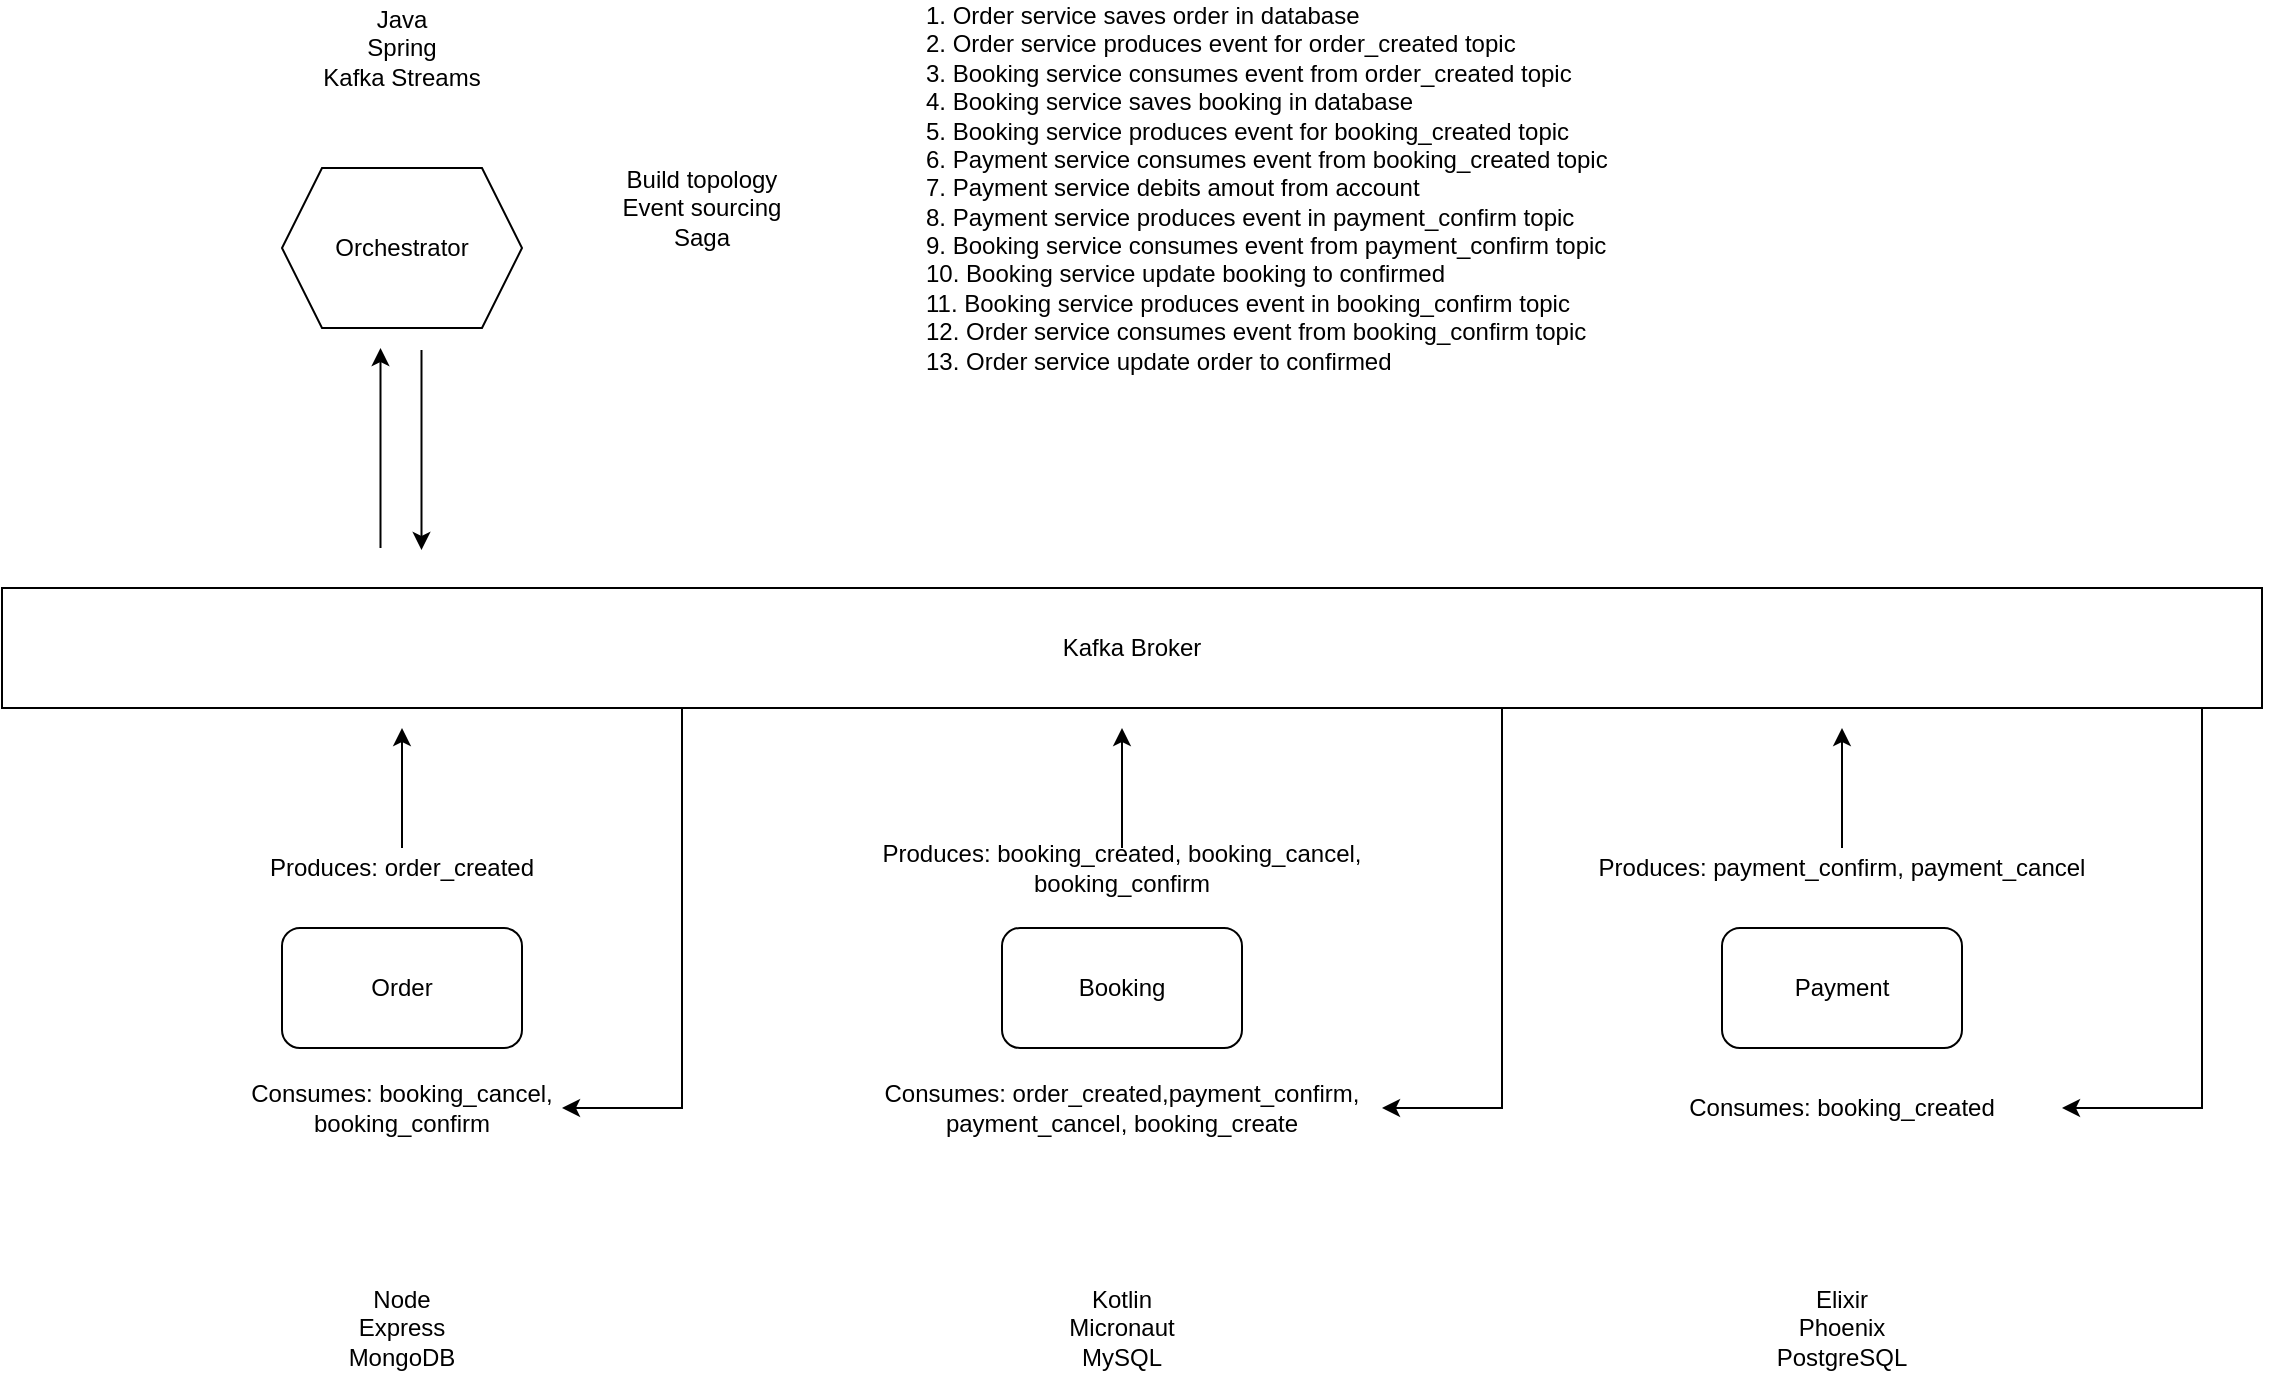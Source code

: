 <mxfile version="14.5.1" type="device"><diagram id="hHXDwUUkdGpZX08eoMJF" name="Page-1"><mxGraphModel dx="1422" dy="856" grid="1" gridSize="10" guides="1" tooltips="1" connect="1" arrows="1" fold="1" page="1" pageScale="1" pageWidth="1169" pageHeight="827" math="0" shadow="0"><root><mxCell id="0"/><mxCell id="1" parent="0"/><mxCell id="_GCLpxOmvPq3SWYbRsv9-1" value="Order" style="rounded=1;whiteSpace=wrap;html=1;" vertex="1" parent="1"><mxGeometry x="160" y="540" width="120" height="60" as="geometry"/></mxCell><mxCell id="_GCLpxOmvPq3SWYbRsv9-3" value="Booking" style="rounded=1;whiteSpace=wrap;html=1;" vertex="1" parent="1"><mxGeometry x="520" y="540" width="120" height="60" as="geometry"/></mxCell><mxCell id="_GCLpxOmvPq3SWYbRsv9-5" value="Payment" style="rounded=1;whiteSpace=wrap;html=1;" vertex="1" parent="1"><mxGeometry x="880" y="540" width="120" height="60" as="geometry"/></mxCell><mxCell id="_GCLpxOmvPq3SWYbRsv9-6" value="Kotlin&lt;br&gt;Micronaut&lt;br&gt;MySQL" style="text;html=1;strokeColor=none;fillColor=none;align=center;verticalAlign=middle;whiteSpace=wrap;rounded=0;" vertex="1" parent="1"><mxGeometry x="560" y="730" width="40" height="20" as="geometry"/></mxCell><mxCell id="_GCLpxOmvPq3SWYbRsv9-7" value="Elixir&lt;br&gt;Phoenix&lt;br&gt;PostgreSQL" style="text;html=1;strokeColor=none;fillColor=none;align=center;verticalAlign=middle;whiteSpace=wrap;rounded=0;" vertex="1" parent="1"><mxGeometry x="920" y="730" width="40" height="20" as="geometry"/></mxCell><mxCell id="_GCLpxOmvPq3SWYbRsv9-9" value="Node&lt;br&gt;Express&lt;br&gt;MongoDB" style="text;html=1;strokeColor=none;fillColor=none;align=center;verticalAlign=middle;whiteSpace=wrap;rounded=0;" vertex="1" parent="1"><mxGeometry x="200" y="730" width="40" height="20" as="geometry"/></mxCell><mxCell id="_GCLpxOmvPq3SWYbRsv9-31" style="edgeStyle=orthogonalEdgeStyle;rounded=0;orthogonalLoop=1;jettySize=auto;html=1;" edge="1" parent="1" source="_GCLpxOmvPq3SWYbRsv9-10"><mxGeometry relative="1" as="geometry"><mxPoint x="220" y="440" as="targetPoint"/></mxGeometry></mxCell><mxCell id="_GCLpxOmvPq3SWYbRsv9-10" value="Produces: order_created" style="text;html=1;strokeColor=none;fillColor=none;align=center;verticalAlign=middle;whiteSpace=wrap;rounded=0;" vertex="1" parent="1"><mxGeometry x="140" y="500" width="160" height="20" as="geometry"/></mxCell><mxCell id="_GCLpxOmvPq3SWYbRsv9-32" style="edgeStyle=orthogonalEdgeStyle;rounded=0;orthogonalLoop=1;jettySize=auto;html=1;" edge="1" parent="1" source="_GCLpxOmvPq3SWYbRsv9-13"><mxGeometry relative="1" as="geometry"><mxPoint x="580" y="440" as="targetPoint"/></mxGeometry></mxCell><mxCell id="_GCLpxOmvPq3SWYbRsv9-13" value="Produces: booking_created, booking_cancel, booking_confirm" style="text;html=1;strokeColor=none;fillColor=none;align=center;verticalAlign=middle;whiteSpace=wrap;rounded=0;" vertex="1" parent="1"><mxGeometry x="420" y="500" width="320" height="20" as="geometry"/></mxCell><mxCell id="_GCLpxOmvPq3SWYbRsv9-33" style="edgeStyle=orthogonalEdgeStyle;rounded=0;orthogonalLoop=1;jettySize=auto;html=1;" edge="1" parent="1" source="_GCLpxOmvPq3SWYbRsv9-14"><mxGeometry relative="1" as="geometry"><mxPoint x="940" y="440" as="targetPoint"/></mxGeometry></mxCell><mxCell id="_GCLpxOmvPq3SWYbRsv9-14" value="Produces: payment_confirm, payment_cancel" style="text;html=1;strokeColor=none;fillColor=none;align=center;verticalAlign=middle;whiteSpace=wrap;rounded=0;" vertex="1" parent="1"><mxGeometry x="780" y="500" width="320" height="20" as="geometry"/></mxCell><mxCell id="_GCLpxOmvPq3SWYbRsv9-15" value="Orchestrator" style="shape=hexagon;perimeter=hexagonPerimeter2;whiteSpace=wrap;html=1;fixedSize=1;" vertex="1" parent="1"><mxGeometry x="160" y="160" width="120" height="80" as="geometry"/></mxCell><mxCell id="_GCLpxOmvPq3SWYbRsv9-16" value="Java&lt;br&gt;Spring&lt;br&gt;Kafka Streams" style="text;html=1;strokeColor=none;fillColor=none;align=center;verticalAlign=middle;whiteSpace=wrap;rounded=0;" vertex="1" parent="1"><mxGeometry x="125" y="90" width="190" height="20" as="geometry"/></mxCell><mxCell id="_GCLpxOmvPq3SWYbRsv9-17" value="Build topology&lt;br&gt;Event sourcing&lt;br&gt;Saga" style="text;html=1;strokeColor=none;fillColor=none;align=center;verticalAlign=middle;whiteSpace=wrap;rounded=0;" vertex="1" parent="1"><mxGeometry x="320" y="160" width="100" height="40" as="geometry"/></mxCell><mxCell id="_GCLpxOmvPq3SWYbRsv9-18" style="edgeStyle=orthogonalEdgeStyle;rounded=0;orthogonalLoop=1;jettySize=auto;html=1;exitX=0.5;exitY=1;exitDx=0;exitDy=0;" edge="1" parent="1" source="_GCLpxOmvPq3SWYbRsv9-17" target="_GCLpxOmvPq3SWYbRsv9-17"><mxGeometry relative="1" as="geometry"/></mxCell><mxCell id="_GCLpxOmvPq3SWYbRsv9-34" style="edgeStyle=orthogonalEdgeStyle;rounded=0;orthogonalLoop=1;jettySize=auto;html=1;exitX=0.25;exitY=1;exitDx=0;exitDy=0;entryX=1;entryY=0.5;entryDx=0;entryDy=0;" edge="1" parent="1" source="_GCLpxOmvPq3SWYbRsv9-20" target="_GCLpxOmvPq3SWYbRsv9-21"><mxGeometry relative="1" as="geometry"><Array as="points"><mxPoint x="360" y="430"/><mxPoint x="360" y="630"/></Array></mxGeometry></mxCell><mxCell id="_GCLpxOmvPq3SWYbRsv9-39" style="edgeStyle=orthogonalEdgeStyle;rounded=0;orthogonalLoop=1;jettySize=auto;html=1;exitX=1;exitY=1;exitDx=0;exitDy=0;" edge="1" parent="1" source="_GCLpxOmvPq3SWYbRsv9-20"><mxGeometry relative="1" as="geometry"><mxPoint x="1050" y="630" as="targetPoint"/><Array as="points"><mxPoint x="1120" y="630"/></Array></mxGeometry></mxCell><mxCell id="_GCLpxOmvPq3SWYbRsv9-20" value="Kafka Broker" style="rounded=0;whiteSpace=wrap;html=1;" vertex="1" parent="1"><mxGeometry x="20" y="370" width="1130" height="60" as="geometry"/></mxCell><mxCell id="_GCLpxOmvPq3SWYbRsv9-21" value="Consumes: booking_cancel, booking_confirm" style="text;html=1;strokeColor=none;fillColor=none;align=center;verticalAlign=middle;whiteSpace=wrap;rounded=0;" vertex="1" parent="1"><mxGeometry x="140" y="620" width="160" height="20" as="geometry"/></mxCell><mxCell id="_GCLpxOmvPq3SWYbRsv9-22" style="edgeStyle=orthogonalEdgeStyle;rounded=0;orthogonalLoop=1;jettySize=auto;html=1;exitX=0.5;exitY=1;exitDx=0;exitDy=0;" edge="1" parent="1" source="_GCLpxOmvPq3SWYbRsv9-21" target="_GCLpxOmvPq3SWYbRsv9-21"><mxGeometry relative="1" as="geometry"/></mxCell><mxCell id="_GCLpxOmvPq3SWYbRsv9-23" value="Consumes: order_created,payment_confirm, payment_cancel, booking_create" style="text;html=1;strokeColor=none;fillColor=none;align=center;verticalAlign=middle;whiteSpace=wrap;rounded=0;" vertex="1" parent="1"><mxGeometry x="420" y="620" width="320" height="20" as="geometry"/></mxCell><mxCell id="_GCLpxOmvPq3SWYbRsv9-24" value="Consumes: booking_created" style="text;html=1;strokeColor=none;fillColor=none;align=center;verticalAlign=middle;whiteSpace=wrap;rounded=0;" vertex="1" parent="1"><mxGeometry x="845" y="620" width="190" height="20" as="geometry"/></mxCell><mxCell id="_GCLpxOmvPq3SWYbRsv9-38" style="edgeStyle=orthogonalEdgeStyle;rounded=0;orthogonalLoop=1;jettySize=auto;html=1;exitX=0.25;exitY=1;exitDx=0;exitDy=0;entryX=1;entryY=0.5;entryDx=0;entryDy=0;" edge="1" parent="1"><mxGeometry relative="1" as="geometry"><mxPoint x="780" y="430" as="sourcePoint"/><mxPoint x="710" y="630" as="targetPoint"/><Array as="points"><mxPoint x="770" y="430"/><mxPoint x="770" y="630"/></Array></mxGeometry></mxCell><mxCell id="_GCLpxOmvPq3SWYbRsv9-41" value="1. Order service saves order in database&lt;br&gt;2. Order service produces event for order_created topic&lt;br&gt;3. Booking service consumes event from order_created topic&lt;br&gt;4. Booking service saves booking in database&lt;br&gt;5. Booking service produces event for booking_created topic&lt;br&gt;6. Payment service consumes event from booking_created topic&lt;br&gt;7. Payment service debits amout from account&lt;br&gt;8. Payment service produces event in payment_confirm topic&lt;br&gt;9. Booking service consumes event from payment_confirm topic&lt;br&gt;10. Booking service update booking to confirmed&lt;br&gt;11. Booking service produces event in booking_confirm topic&lt;br&gt;12. Order service consumes event from booking_confirm topic&lt;br&gt;13. Order service update order to confirmed" style="text;html=1;strokeColor=none;fillColor=none;align=left;verticalAlign=middle;whiteSpace=wrap;rounded=0;" vertex="1" parent="1"><mxGeometry x="480" y="80" width="360" height="180" as="geometry"/></mxCell><mxCell id="_GCLpxOmvPq3SWYbRsv9-43" value="" style="endArrow=classic;html=1;" edge="1" parent="1"><mxGeometry width="50" height="50" relative="1" as="geometry"><mxPoint x="209.25" y="350" as="sourcePoint"/><mxPoint x="209.25" y="250" as="targetPoint"/></mxGeometry></mxCell><mxCell id="_GCLpxOmvPq3SWYbRsv9-44" value="" style="endArrow=classic;html=1;" edge="1" parent="1"><mxGeometry width="50" height="50" relative="1" as="geometry"><mxPoint x="229.75" y="251" as="sourcePoint"/><mxPoint x="229.75" y="351" as="targetPoint"/></mxGeometry></mxCell></root></mxGraphModel></diagram></mxfile>